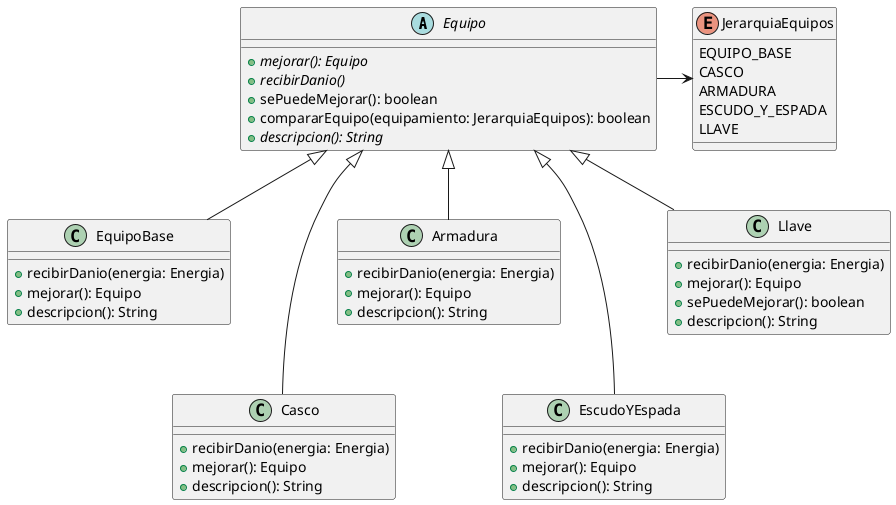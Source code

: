 @startuml Equipo

abstract class Equipo{
    +{abstract}mejorar(): Equipo
    +{abstract}recibirDanio()
    +sePuedeMejorar(): boolean
    +compararEquipo(equipamiento: JerarquiaEquipos): boolean
    +{abstract} descripcion(): String
}


enum JerarquiaEquipos{
    EQUIPO_BASE
    CASCO
    ARMADURA
    ESCUDO_Y_ESPADA
    LLAVE
}


class EquipoBase{
    +recibirDanio(energia: Energia)
    +mejorar(): Equipo
    +descripcion(): String
}

class Casco{
    +recibirDanio(energia: Energia)
    +mejorar(): Equipo
    +descripcion(): String
}

class Armadura{
    +recibirDanio(energia: Energia)
    +mejorar(): Equipo
    +descripcion(): String
}

class EscudoYEspada{
    +recibirDanio(energia: Energia)
    +mejorar(): Equipo
    +descripcion(): String
}

class Llave{
    +recibirDanio(energia: Energia)
    +mejorar(): Equipo
    +sePuedeMejorar(): boolean
    +descripcion(): String
}


Equipo -> JerarquiaEquipos


Equipo <|-- EquipoBase
Equipo <|--- Casco
Equipo <|-- Armadura
Equipo <|--- EscudoYEspada
Equipo <|-- Llave


@enduml